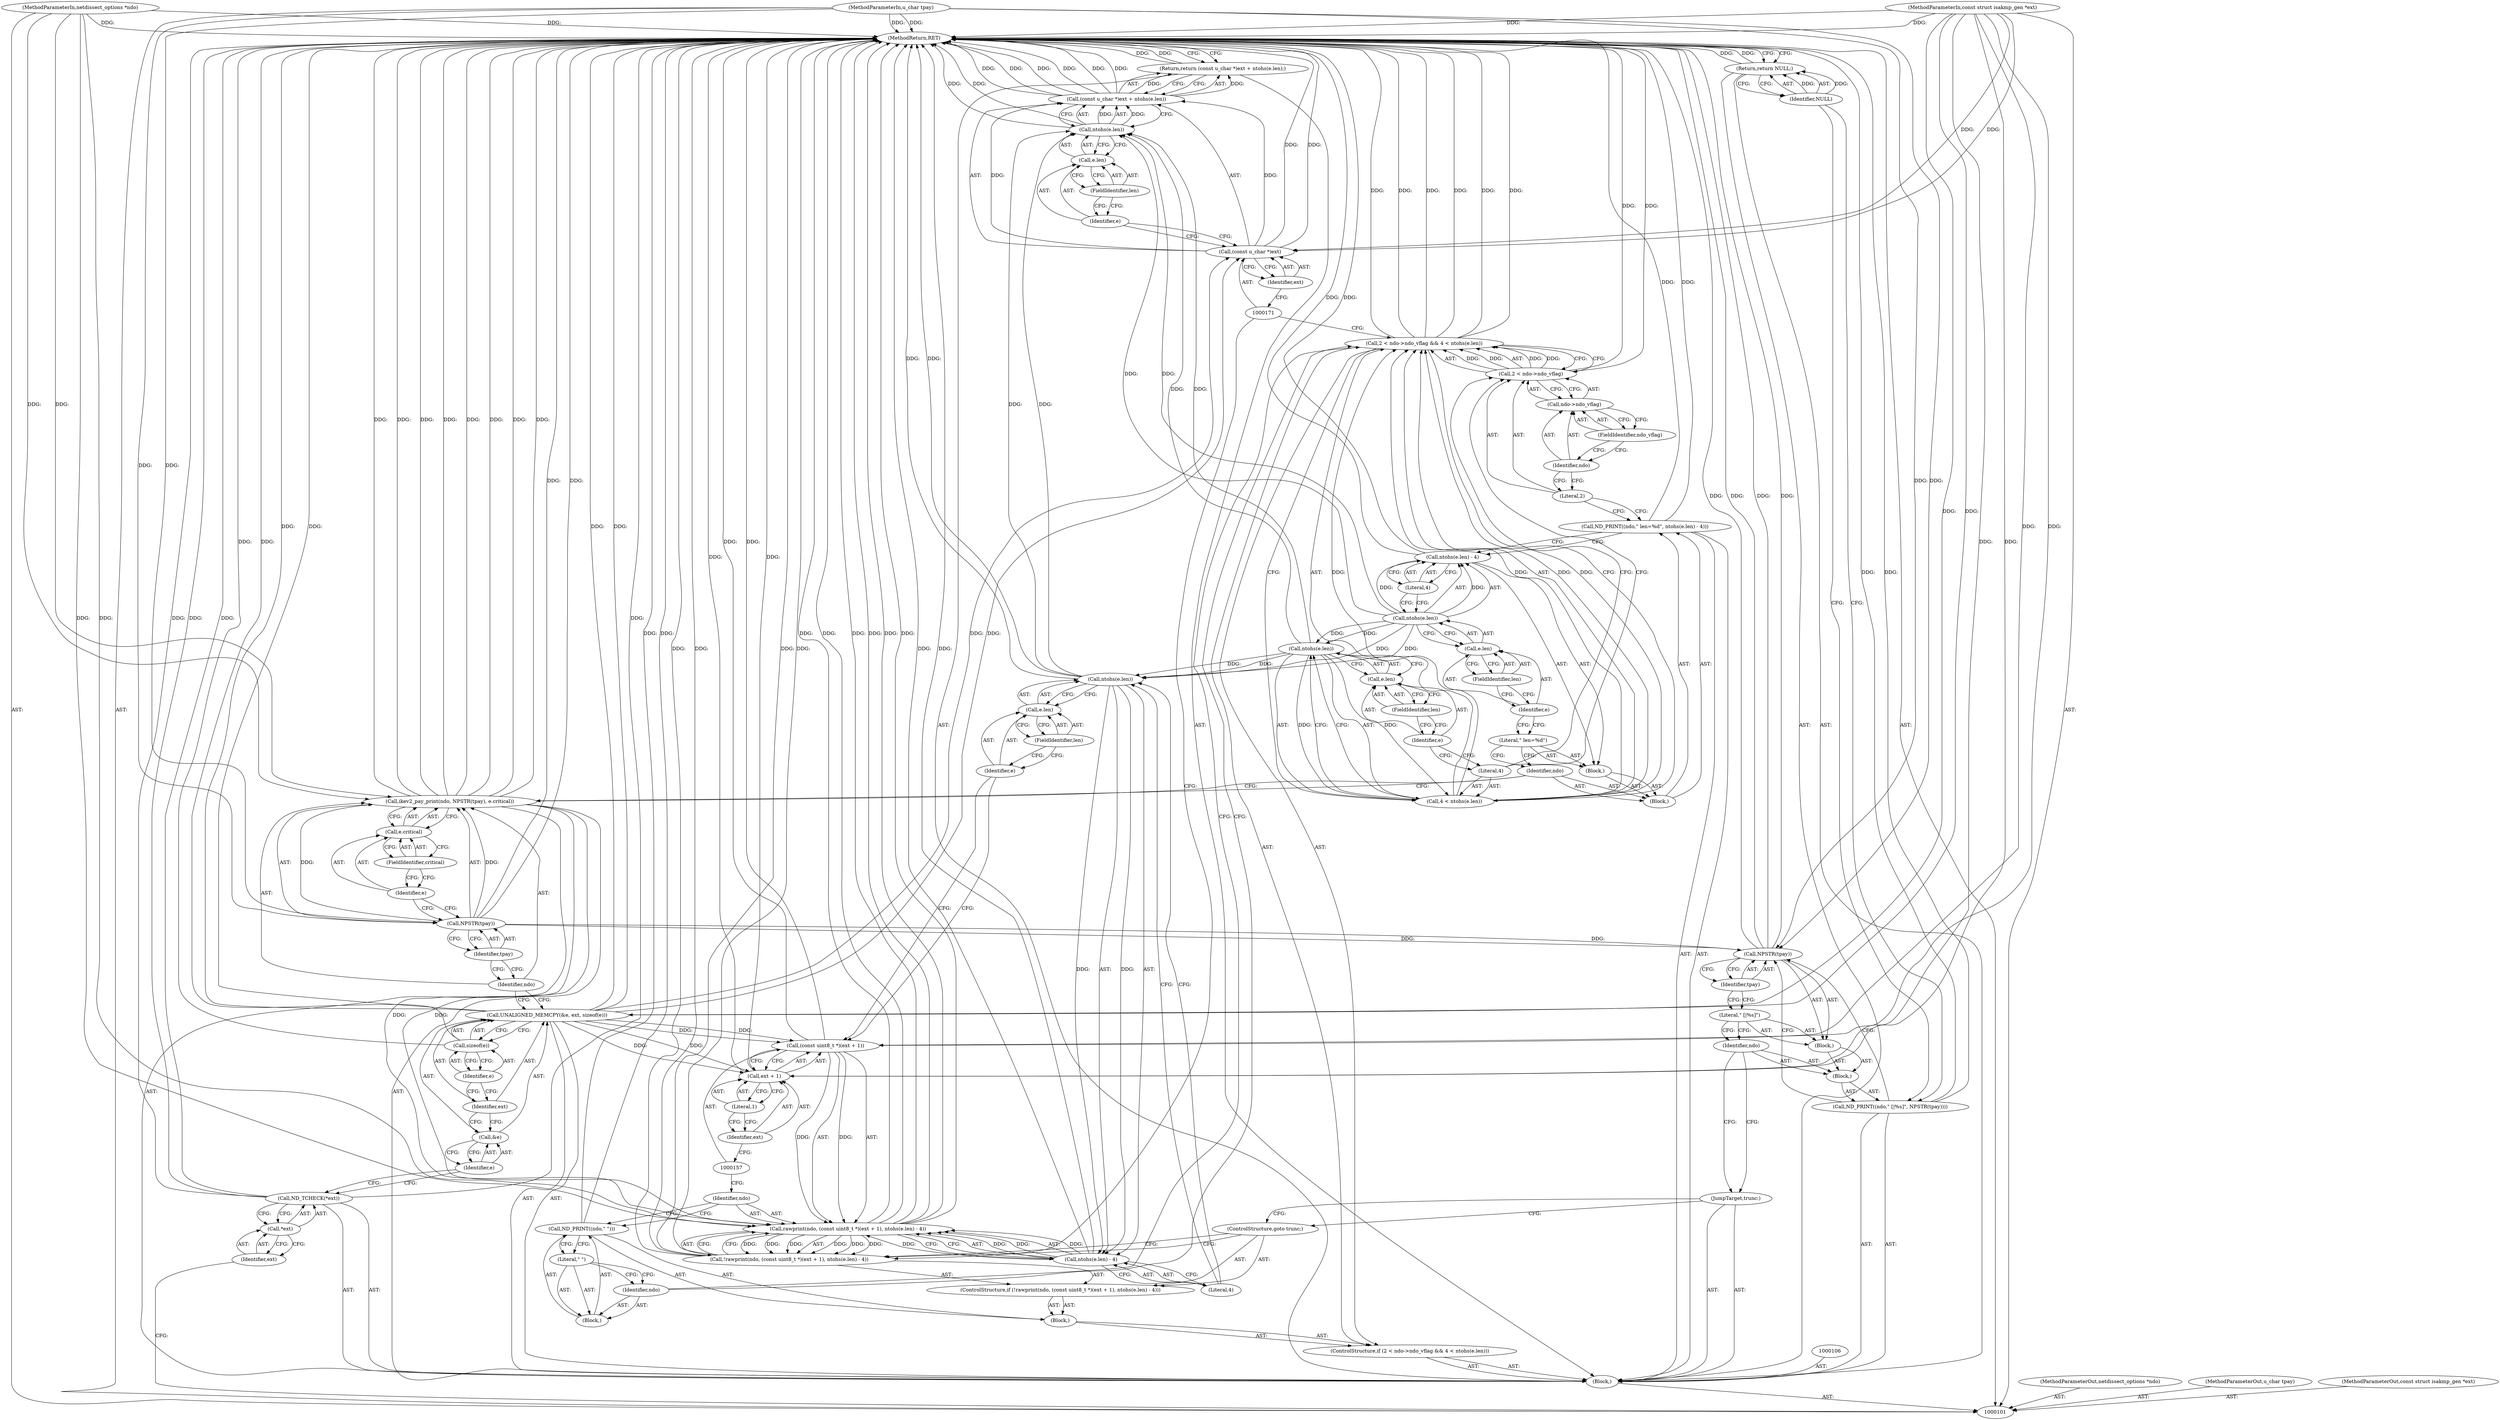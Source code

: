 digraph "0_tcpdump_8dca25d26c7ca2caf6138267f6f17111212c156e_8" {
"1000187" [label="(MethodReturn,RET)"];
"1000102" [label="(MethodParameterIn,netdissect_options *ndo)"];
"1000282" [label="(MethodParameterOut,netdissect_options *ndo)"];
"1000103" [label="(MethodParameterIn,u_char tpay)"];
"1000283" [label="(MethodParameterOut,u_char tpay)"];
"1000124" [label="(Block,)"];
"1000125" [label="(Identifier,ndo)"];
"1000126" [label="(Block,)"];
"1000127" [label="(Literal,\" len=%d\")"];
"1000123" [label="(Call,ND_PRINT((ndo,\" len=%d\", ntohs(e.len) - 4)))"];
"1000128" [label="(Call,ntohs(e.len) - 4)"];
"1000129" [label="(Call,ntohs(e.len))"];
"1000130" [label="(Call,e.len)"];
"1000131" [label="(Identifier,e)"];
"1000132" [label="(FieldIdentifier,len)"];
"1000133" [label="(Literal,4)"];
"1000138" [label="(Call,ndo->ndo_vflag)"];
"1000139" [label="(Identifier,ndo)"];
"1000140" [label="(FieldIdentifier,ndo_vflag)"];
"1000134" [label="(ControlStructure,if (2 < ndo->ndo_vflag && 4 < ntohs(e.len)))"];
"1000141" [label="(Call,4 < ntohs(e.len))"];
"1000142" [label="(Literal,4)"];
"1000143" [label="(Call,ntohs(e.len))"];
"1000144" [label="(Call,e.len)"];
"1000145" [label="(Identifier,e)"];
"1000146" [label="(FieldIdentifier,len)"];
"1000147" [label="(Block,)"];
"1000135" [label="(Call,2 < ndo->ndo_vflag && 4 < ntohs(e.len))"];
"1000136" [label="(Call,2 < ndo->ndo_vflag)"];
"1000137" [label="(Literal,2)"];
"1000149" [label="(Block,)"];
"1000150" [label="(Identifier,ndo)"];
"1000151" [label="(Literal,\" \")"];
"1000148" [label="(Call,ND_PRINT((ndo,\" \")))"];
"1000155" [label="(Identifier,ndo)"];
"1000156" [label="(Call,(const uint8_t *)(ext + 1))"];
"1000152" [label="(ControlStructure,if (!rawprint(ndo, (const uint8_t *)(ext + 1), ntohs(e.len) - 4)))"];
"1000158" [label="(Call,ext + 1)"];
"1000159" [label="(Identifier,ext)"];
"1000160" [label="(Literal,1)"];
"1000161" [label="(Call,ntohs(e.len) - 4)"];
"1000162" [label="(Call,ntohs(e.len))"];
"1000163" [label="(Call,e.len)"];
"1000164" [label="(Identifier,e)"];
"1000165" [label="(FieldIdentifier,len)"];
"1000166" [label="(Literal,4)"];
"1000153" [label="(Call,!rawprint(ndo, (const uint8_t *)(ext + 1), ntohs(e.len) - 4))"];
"1000154" [label="(Call,rawprint(ndo, (const uint8_t *)(ext + 1), ntohs(e.len) - 4))"];
"1000167" [label="(ControlStructure,goto trunc;)"];
"1000168" [label="(Return,return (const u_char *)ext + ntohs(e.len);)"];
"1000172" [label="(Identifier,ext)"];
"1000173" [label="(Call,ntohs(e.len))"];
"1000174" [label="(Call,e.len)"];
"1000175" [label="(Identifier,e)"];
"1000176" [label="(FieldIdentifier,len)"];
"1000169" [label="(Call,(const u_char *)ext + ntohs(e.len))"];
"1000170" [label="(Call,(const u_char *)ext)"];
"1000177" [label="(JumpTarget,trunc:)"];
"1000178" [label="(Call,ND_PRINT((ndo,\" [|%s]\", NPSTR(tpay))))"];
"1000179" [label="(Block,)"];
"1000180" [label="(Identifier,ndo)"];
"1000181" [label="(Block,)"];
"1000182" [label="(Literal,\" [|%s]\")"];
"1000183" [label="(Call,NPSTR(tpay))"];
"1000184" [label="(Identifier,tpay)"];
"1000104" [label="(MethodParameterIn,const struct isakmp_gen *ext)"];
"1000284" [label="(MethodParameterOut,const struct isakmp_gen *ext)"];
"1000185" [label="(Return,return NULL;)"];
"1000186" [label="(Identifier,NULL)"];
"1000105" [label="(Block,)"];
"1000107" [label="(Call,ND_TCHECK(*ext))"];
"1000108" [label="(Call,*ext)"];
"1000109" [label="(Identifier,ext)"];
"1000110" [label="(Call,UNALIGNED_MEMCPY(&e, ext, sizeof(e)))"];
"1000111" [label="(Call,&e)"];
"1000112" [label="(Identifier,e)"];
"1000113" [label="(Identifier,ext)"];
"1000114" [label="(Call,sizeof(e))"];
"1000115" [label="(Identifier,e)"];
"1000116" [label="(Call,ikev2_pay_print(ndo, NPSTR(tpay), e.critical))"];
"1000117" [label="(Identifier,ndo)"];
"1000118" [label="(Call,NPSTR(tpay))"];
"1000119" [label="(Identifier,tpay)"];
"1000120" [label="(Call,e.critical)"];
"1000121" [label="(Identifier,e)"];
"1000122" [label="(FieldIdentifier,critical)"];
"1000187" -> "1000101"  [label="AST: "];
"1000187" -> "1000168"  [label="CFG: "];
"1000187" -> "1000185"  [label="CFG: "];
"1000170" -> "1000187"  [label="DDG: "];
"1000107" -> "1000187"  [label="DDG: "];
"1000107" -> "1000187"  [label="DDG: "];
"1000169" -> "1000187"  [label="DDG: "];
"1000169" -> "1000187"  [label="DDG: "];
"1000169" -> "1000187"  [label="DDG: "];
"1000104" -> "1000187"  [label="DDG: "];
"1000183" -> "1000187"  [label="DDG: "];
"1000183" -> "1000187"  [label="DDG: "];
"1000114" -> "1000187"  [label="DDG: "];
"1000148" -> "1000187"  [label="DDG: "];
"1000153" -> "1000187"  [label="DDG: "];
"1000153" -> "1000187"  [label="DDG: "];
"1000116" -> "1000187"  [label="DDG: "];
"1000116" -> "1000187"  [label="DDG: "];
"1000116" -> "1000187"  [label="DDG: "];
"1000116" -> "1000187"  [label="DDG: "];
"1000102" -> "1000187"  [label="DDG: "];
"1000135" -> "1000187"  [label="DDG: "];
"1000135" -> "1000187"  [label="DDG: "];
"1000135" -> "1000187"  [label="DDG: "];
"1000118" -> "1000187"  [label="DDG: "];
"1000173" -> "1000187"  [label="DDG: "];
"1000178" -> "1000187"  [label="DDG: "];
"1000158" -> "1000187"  [label="DDG: "];
"1000123" -> "1000187"  [label="DDG: "];
"1000154" -> "1000187"  [label="DDG: "];
"1000154" -> "1000187"  [label="DDG: "];
"1000154" -> "1000187"  [label="DDG: "];
"1000156" -> "1000187"  [label="DDG: "];
"1000103" -> "1000187"  [label="DDG: "];
"1000110" -> "1000187"  [label="DDG: "];
"1000110" -> "1000187"  [label="DDG: "];
"1000136" -> "1000187"  [label="DDG: "];
"1000128" -> "1000187"  [label="DDG: "];
"1000162" -> "1000187"  [label="DDG: "];
"1000161" -> "1000187"  [label="DDG: "];
"1000168" -> "1000187"  [label="DDG: "];
"1000185" -> "1000187"  [label="DDG: "];
"1000102" -> "1000101"  [label="AST: "];
"1000102" -> "1000187"  [label="DDG: "];
"1000102" -> "1000116"  [label="DDG: "];
"1000102" -> "1000154"  [label="DDG: "];
"1000282" -> "1000101"  [label="AST: "];
"1000103" -> "1000101"  [label="AST: "];
"1000103" -> "1000187"  [label="DDG: "];
"1000103" -> "1000118"  [label="DDG: "];
"1000103" -> "1000183"  [label="DDG: "];
"1000283" -> "1000101"  [label="AST: "];
"1000124" -> "1000123"  [label="AST: "];
"1000125" -> "1000124"  [label="AST: "];
"1000126" -> "1000124"  [label="AST: "];
"1000125" -> "1000124"  [label="AST: "];
"1000125" -> "1000116"  [label="CFG: "];
"1000127" -> "1000125"  [label="CFG: "];
"1000126" -> "1000124"  [label="AST: "];
"1000127" -> "1000126"  [label="AST: "];
"1000128" -> "1000126"  [label="AST: "];
"1000127" -> "1000126"  [label="AST: "];
"1000127" -> "1000125"  [label="CFG: "];
"1000131" -> "1000127"  [label="CFG: "];
"1000123" -> "1000105"  [label="AST: "];
"1000123" -> "1000128"  [label="CFG: "];
"1000124" -> "1000123"  [label="AST: "];
"1000137" -> "1000123"  [label="CFG: "];
"1000123" -> "1000187"  [label="DDG: "];
"1000128" -> "1000126"  [label="AST: "];
"1000128" -> "1000133"  [label="CFG: "];
"1000129" -> "1000128"  [label="AST: "];
"1000133" -> "1000128"  [label="AST: "];
"1000123" -> "1000128"  [label="CFG: "];
"1000128" -> "1000187"  [label="DDG: "];
"1000129" -> "1000128"  [label="DDG: "];
"1000129" -> "1000128"  [label="AST: "];
"1000129" -> "1000130"  [label="CFG: "];
"1000130" -> "1000129"  [label="AST: "];
"1000133" -> "1000129"  [label="CFG: "];
"1000129" -> "1000128"  [label="DDG: "];
"1000129" -> "1000143"  [label="DDG: "];
"1000129" -> "1000162"  [label="DDG: "];
"1000129" -> "1000173"  [label="DDG: "];
"1000130" -> "1000129"  [label="AST: "];
"1000130" -> "1000132"  [label="CFG: "];
"1000131" -> "1000130"  [label="AST: "];
"1000132" -> "1000130"  [label="AST: "];
"1000129" -> "1000130"  [label="CFG: "];
"1000131" -> "1000130"  [label="AST: "];
"1000131" -> "1000127"  [label="CFG: "];
"1000132" -> "1000131"  [label="CFG: "];
"1000132" -> "1000130"  [label="AST: "];
"1000132" -> "1000131"  [label="CFG: "];
"1000130" -> "1000132"  [label="CFG: "];
"1000133" -> "1000128"  [label="AST: "];
"1000133" -> "1000129"  [label="CFG: "];
"1000128" -> "1000133"  [label="CFG: "];
"1000138" -> "1000136"  [label="AST: "];
"1000138" -> "1000140"  [label="CFG: "];
"1000139" -> "1000138"  [label="AST: "];
"1000140" -> "1000138"  [label="AST: "];
"1000136" -> "1000138"  [label="CFG: "];
"1000139" -> "1000138"  [label="AST: "];
"1000139" -> "1000137"  [label="CFG: "];
"1000140" -> "1000139"  [label="CFG: "];
"1000140" -> "1000138"  [label="AST: "];
"1000140" -> "1000139"  [label="CFG: "];
"1000138" -> "1000140"  [label="CFG: "];
"1000134" -> "1000105"  [label="AST: "];
"1000135" -> "1000134"  [label="AST: "];
"1000147" -> "1000134"  [label="AST: "];
"1000141" -> "1000135"  [label="AST: "];
"1000141" -> "1000143"  [label="CFG: "];
"1000142" -> "1000141"  [label="AST: "];
"1000143" -> "1000141"  [label="AST: "];
"1000135" -> "1000141"  [label="CFG: "];
"1000141" -> "1000135"  [label="DDG: "];
"1000141" -> "1000135"  [label="DDG: "];
"1000143" -> "1000141"  [label="DDG: "];
"1000142" -> "1000141"  [label="AST: "];
"1000142" -> "1000136"  [label="CFG: "];
"1000145" -> "1000142"  [label="CFG: "];
"1000143" -> "1000141"  [label="AST: "];
"1000143" -> "1000144"  [label="CFG: "];
"1000144" -> "1000143"  [label="AST: "];
"1000141" -> "1000143"  [label="CFG: "];
"1000143" -> "1000141"  [label="DDG: "];
"1000129" -> "1000143"  [label="DDG: "];
"1000143" -> "1000162"  [label="DDG: "];
"1000143" -> "1000173"  [label="DDG: "];
"1000144" -> "1000143"  [label="AST: "];
"1000144" -> "1000146"  [label="CFG: "];
"1000145" -> "1000144"  [label="AST: "];
"1000146" -> "1000144"  [label="AST: "];
"1000143" -> "1000144"  [label="CFG: "];
"1000145" -> "1000144"  [label="AST: "];
"1000145" -> "1000142"  [label="CFG: "];
"1000146" -> "1000145"  [label="CFG: "];
"1000146" -> "1000144"  [label="AST: "];
"1000146" -> "1000145"  [label="CFG: "];
"1000144" -> "1000146"  [label="CFG: "];
"1000147" -> "1000134"  [label="AST: "];
"1000148" -> "1000147"  [label="AST: "];
"1000152" -> "1000147"  [label="AST: "];
"1000135" -> "1000134"  [label="AST: "];
"1000135" -> "1000136"  [label="CFG: "];
"1000135" -> "1000141"  [label="CFG: "];
"1000136" -> "1000135"  [label="AST: "];
"1000141" -> "1000135"  [label="AST: "];
"1000150" -> "1000135"  [label="CFG: "];
"1000171" -> "1000135"  [label="CFG: "];
"1000135" -> "1000187"  [label="DDG: "];
"1000135" -> "1000187"  [label="DDG: "];
"1000135" -> "1000187"  [label="DDG: "];
"1000136" -> "1000135"  [label="DDG: "];
"1000136" -> "1000135"  [label="DDG: "];
"1000141" -> "1000135"  [label="DDG: "];
"1000141" -> "1000135"  [label="DDG: "];
"1000136" -> "1000135"  [label="AST: "];
"1000136" -> "1000138"  [label="CFG: "];
"1000137" -> "1000136"  [label="AST: "];
"1000138" -> "1000136"  [label="AST: "];
"1000142" -> "1000136"  [label="CFG: "];
"1000135" -> "1000136"  [label="CFG: "];
"1000136" -> "1000187"  [label="DDG: "];
"1000136" -> "1000135"  [label="DDG: "];
"1000136" -> "1000135"  [label="DDG: "];
"1000137" -> "1000136"  [label="AST: "];
"1000137" -> "1000123"  [label="CFG: "];
"1000139" -> "1000137"  [label="CFG: "];
"1000149" -> "1000148"  [label="AST: "];
"1000150" -> "1000149"  [label="AST: "];
"1000151" -> "1000149"  [label="AST: "];
"1000150" -> "1000149"  [label="AST: "];
"1000150" -> "1000135"  [label="CFG: "];
"1000151" -> "1000150"  [label="CFG: "];
"1000151" -> "1000149"  [label="AST: "];
"1000151" -> "1000150"  [label="CFG: "];
"1000148" -> "1000151"  [label="CFG: "];
"1000148" -> "1000147"  [label="AST: "];
"1000148" -> "1000151"  [label="CFG: "];
"1000149" -> "1000148"  [label="AST: "];
"1000155" -> "1000148"  [label="CFG: "];
"1000148" -> "1000187"  [label="DDG: "];
"1000155" -> "1000154"  [label="AST: "];
"1000155" -> "1000148"  [label="CFG: "];
"1000157" -> "1000155"  [label="CFG: "];
"1000156" -> "1000154"  [label="AST: "];
"1000156" -> "1000158"  [label="CFG: "];
"1000157" -> "1000156"  [label="AST: "];
"1000158" -> "1000156"  [label="AST: "];
"1000164" -> "1000156"  [label="CFG: "];
"1000156" -> "1000187"  [label="DDG: "];
"1000156" -> "1000154"  [label="DDG: "];
"1000110" -> "1000156"  [label="DDG: "];
"1000104" -> "1000156"  [label="DDG: "];
"1000152" -> "1000147"  [label="AST: "];
"1000153" -> "1000152"  [label="AST: "];
"1000167" -> "1000152"  [label="AST: "];
"1000158" -> "1000156"  [label="AST: "];
"1000158" -> "1000160"  [label="CFG: "];
"1000159" -> "1000158"  [label="AST: "];
"1000160" -> "1000158"  [label="AST: "];
"1000156" -> "1000158"  [label="CFG: "];
"1000158" -> "1000187"  [label="DDG: "];
"1000110" -> "1000158"  [label="DDG: "];
"1000104" -> "1000158"  [label="DDG: "];
"1000159" -> "1000158"  [label="AST: "];
"1000159" -> "1000157"  [label="CFG: "];
"1000160" -> "1000159"  [label="CFG: "];
"1000160" -> "1000158"  [label="AST: "];
"1000160" -> "1000159"  [label="CFG: "];
"1000158" -> "1000160"  [label="CFG: "];
"1000161" -> "1000154"  [label="AST: "];
"1000161" -> "1000166"  [label="CFG: "];
"1000162" -> "1000161"  [label="AST: "];
"1000166" -> "1000161"  [label="AST: "];
"1000154" -> "1000161"  [label="CFG: "];
"1000161" -> "1000187"  [label="DDG: "];
"1000161" -> "1000154"  [label="DDG: "];
"1000161" -> "1000154"  [label="DDG: "];
"1000162" -> "1000161"  [label="DDG: "];
"1000162" -> "1000161"  [label="AST: "];
"1000162" -> "1000163"  [label="CFG: "];
"1000163" -> "1000162"  [label="AST: "];
"1000166" -> "1000162"  [label="CFG: "];
"1000162" -> "1000187"  [label="DDG: "];
"1000162" -> "1000161"  [label="DDG: "];
"1000129" -> "1000162"  [label="DDG: "];
"1000143" -> "1000162"  [label="DDG: "];
"1000162" -> "1000173"  [label="DDG: "];
"1000163" -> "1000162"  [label="AST: "];
"1000163" -> "1000165"  [label="CFG: "];
"1000164" -> "1000163"  [label="AST: "];
"1000165" -> "1000163"  [label="AST: "];
"1000162" -> "1000163"  [label="CFG: "];
"1000164" -> "1000163"  [label="AST: "];
"1000164" -> "1000156"  [label="CFG: "];
"1000165" -> "1000164"  [label="CFG: "];
"1000165" -> "1000163"  [label="AST: "];
"1000165" -> "1000164"  [label="CFG: "];
"1000163" -> "1000165"  [label="CFG: "];
"1000166" -> "1000161"  [label="AST: "];
"1000166" -> "1000162"  [label="CFG: "];
"1000161" -> "1000166"  [label="CFG: "];
"1000153" -> "1000152"  [label="AST: "];
"1000153" -> "1000154"  [label="CFG: "];
"1000154" -> "1000153"  [label="AST: "];
"1000167" -> "1000153"  [label="CFG: "];
"1000171" -> "1000153"  [label="CFG: "];
"1000153" -> "1000187"  [label="DDG: "];
"1000153" -> "1000187"  [label="DDG: "];
"1000154" -> "1000153"  [label="DDG: "];
"1000154" -> "1000153"  [label="DDG: "];
"1000154" -> "1000153"  [label="DDG: "];
"1000154" -> "1000153"  [label="AST: "];
"1000154" -> "1000161"  [label="CFG: "];
"1000155" -> "1000154"  [label="AST: "];
"1000156" -> "1000154"  [label="AST: "];
"1000161" -> "1000154"  [label="AST: "];
"1000153" -> "1000154"  [label="CFG: "];
"1000154" -> "1000187"  [label="DDG: "];
"1000154" -> "1000187"  [label="DDG: "];
"1000154" -> "1000187"  [label="DDG: "];
"1000154" -> "1000153"  [label="DDG: "];
"1000154" -> "1000153"  [label="DDG: "];
"1000154" -> "1000153"  [label="DDG: "];
"1000116" -> "1000154"  [label="DDG: "];
"1000102" -> "1000154"  [label="DDG: "];
"1000156" -> "1000154"  [label="DDG: "];
"1000161" -> "1000154"  [label="DDG: "];
"1000161" -> "1000154"  [label="DDG: "];
"1000167" -> "1000152"  [label="AST: "];
"1000167" -> "1000153"  [label="CFG: "];
"1000177" -> "1000167"  [label="CFG: "];
"1000168" -> "1000105"  [label="AST: "];
"1000168" -> "1000169"  [label="CFG: "];
"1000169" -> "1000168"  [label="AST: "];
"1000187" -> "1000168"  [label="CFG: "];
"1000168" -> "1000187"  [label="DDG: "];
"1000169" -> "1000168"  [label="DDG: "];
"1000172" -> "1000170"  [label="AST: "];
"1000172" -> "1000171"  [label="CFG: "];
"1000170" -> "1000172"  [label="CFG: "];
"1000173" -> "1000169"  [label="AST: "];
"1000173" -> "1000174"  [label="CFG: "];
"1000174" -> "1000173"  [label="AST: "];
"1000169" -> "1000173"  [label="CFG: "];
"1000173" -> "1000187"  [label="DDG: "];
"1000173" -> "1000169"  [label="DDG: "];
"1000129" -> "1000173"  [label="DDG: "];
"1000143" -> "1000173"  [label="DDG: "];
"1000162" -> "1000173"  [label="DDG: "];
"1000174" -> "1000173"  [label="AST: "];
"1000174" -> "1000176"  [label="CFG: "];
"1000175" -> "1000174"  [label="AST: "];
"1000176" -> "1000174"  [label="AST: "];
"1000173" -> "1000174"  [label="CFG: "];
"1000175" -> "1000174"  [label="AST: "];
"1000175" -> "1000170"  [label="CFG: "];
"1000176" -> "1000175"  [label="CFG: "];
"1000176" -> "1000174"  [label="AST: "];
"1000176" -> "1000175"  [label="CFG: "];
"1000174" -> "1000176"  [label="CFG: "];
"1000169" -> "1000168"  [label="AST: "];
"1000169" -> "1000173"  [label="CFG: "];
"1000170" -> "1000169"  [label="AST: "];
"1000173" -> "1000169"  [label="AST: "];
"1000168" -> "1000169"  [label="CFG: "];
"1000169" -> "1000187"  [label="DDG: "];
"1000169" -> "1000187"  [label="DDG: "];
"1000169" -> "1000187"  [label="DDG: "];
"1000169" -> "1000168"  [label="DDG: "];
"1000170" -> "1000169"  [label="DDG: "];
"1000173" -> "1000169"  [label="DDG: "];
"1000170" -> "1000169"  [label="AST: "];
"1000170" -> "1000172"  [label="CFG: "];
"1000171" -> "1000170"  [label="AST: "];
"1000172" -> "1000170"  [label="AST: "];
"1000175" -> "1000170"  [label="CFG: "];
"1000170" -> "1000187"  [label="DDG: "];
"1000170" -> "1000169"  [label="DDG: "];
"1000110" -> "1000170"  [label="DDG: "];
"1000104" -> "1000170"  [label="DDG: "];
"1000177" -> "1000105"  [label="AST: "];
"1000177" -> "1000167"  [label="CFG: "];
"1000180" -> "1000177"  [label="CFG: "];
"1000178" -> "1000105"  [label="AST: "];
"1000178" -> "1000183"  [label="CFG: "];
"1000179" -> "1000178"  [label="AST: "];
"1000186" -> "1000178"  [label="CFG: "];
"1000178" -> "1000187"  [label="DDG: "];
"1000179" -> "1000178"  [label="AST: "];
"1000180" -> "1000179"  [label="AST: "];
"1000181" -> "1000179"  [label="AST: "];
"1000180" -> "1000179"  [label="AST: "];
"1000180" -> "1000177"  [label="CFG: "];
"1000182" -> "1000180"  [label="CFG: "];
"1000181" -> "1000179"  [label="AST: "];
"1000182" -> "1000181"  [label="AST: "];
"1000183" -> "1000181"  [label="AST: "];
"1000182" -> "1000181"  [label="AST: "];
"1000182" -> "1000180"  [label="CFG: "];
"1000184" -> "1000182"  [label="CFG: "];
"1000183" -> "1000181"  [label="AST: "];
"1000183" -> "1000184"  [label="CFG: "];
"1000184" -> "1000183"  [label="AST: "];
"1000178" -> "1000183"  [label="CFG: "];
"1000183" -> "1000187"  [label="DDG: "];
"1000183" -> "1000187"  [label="DDG: "];
"1000118" -> "1000183"  [label="DDG: "];
"1000103" -> "1000183"  [label="DDG: "];
"1000184" -> "1000183"  [label="AST: "];
"1000184" -> "1000182"  [label="CFG: "];
"1000183" -> "1000184"  [label="CFG: "];
"1000104" -> "1000101"  [label="AST: "];
"1000104" -> "1000187"  [label="DDG: "];
"1000104" -> "1000110"  [label="DDG: "];
"1000104" -> "1000156"  [label="DDG: "];
"1000104" -> "1000158"  [label="DDG: "];
"1000104" -> "1000170"  [label="DDG: "];
"1000284" -> "1000101"  [label="AST: "];
"1000185" -> "1000105"  [label="AST: "];
"1000185" -> "1000186"  [label="CFG: "];
"1000186" -> "1000185"  [label="AST: "];
"1000187" -> "1000185"  [label="CFG: "];
"1000185" -> "1000187"  [label="DDG: "];
"1000186" -> "1000185"  [label="DDG: "];
"1000186" -> "1000185"  [label="AST: "];
"1000186" -> "1000178"  [label="CFG: "];
"1000185" -> "1000186"  [label="CFG: "];
"1000186" -> "1000185"  [label="DDG: "];
"1000105" -> "1000101"  [label="AST: "];
"1000106" -> "1000105"  [label="AST: "];
"1000107" -> "1000105"  [label="AST: "];
"1000110" -> "1000105"  [label="AST: "];
"1000116" -> "1000105"  [label="AST: "];
"1000123" -> "1000105"  [label="AST: "];
"1000134" -> "1000105"  [label="AST: "];
"1000168" -> "1000105"  [label="AST: "];
"1000177" -> "1000105"  [label="AST: "];
"1000178" -> "1000105"  [label="AST: "];
"1000185" -> "1000105"  [label="AST: "];
"1000107" -> "1000105"  [label="AST: "];
"1000107" -> "1000108"  [label="CFG: "];
"1000108" -> "1000107"  [label="AST: "];
"1000112" -> "1000107"  [label="CFG: "];
"1000107" -> "1000187"  [label="DDG: "];
"1000107" -> "1000187"  [label="DDG: "];
"1000108" -> "1000107"  [label="AST: "];
"1000108" -> "1000109"  [label="CFG: "];
"1000109" -> "1000108"  [label="AST: "];
"1000107" -> "1000108"  [label="CFG: "];
"1000109" -> "1000108"  [label="AST: "];
"1000109" -> "1000101"  [label="CFG: "];
"1000108" -> "1000109"  [label="CFG: "];
"1000110" -> "1000105"  [label="AST: "];
"1000110" -> "1000114"  [label="CFG: "];
"1000111" -> "1000110"  [label="AST: "];
"1000113" -> "1000110"  [label="AST: "];
"1000114" -> "1000110"  [label="AST: "];
"1000117" -> "1000110"  [label="CFG: "];
"1000110" -> "1000187"  [label="DDG: "];
"1000110" -> "1000187"  [label="DDG: "];
"1000104" -> "1000110"  [label="DDG: "];
"1000110" -> "1000156"  [label="DDG: "];
"1000110" -> "1000158"  [label="DDG: "];
"1000110" -> "1000170"  [label="DDG: "];
"1000111" -> "1000110"  [label="AST: "];
"1000111" -> "1000112"  [label="CFG: "];
"1000112" -> "1000111"  [label="AST: "];
"1000113" -> "1000111"  [label="CFG: "];
"1000112" -> "1000111"  [label="AST: "];
"1000112" -> "1000107"  [label="CFG: "];
"1000111" -> "1000112"  [label="CFG: "];
"1000113" -> "1000110"  [label="AST: "];
"1000113" -> "1000111"  [label="CFG: "];
"1000115" -> "1000113"  [label="CFG: "];
"1000114" -> "1000110"  [label="AST: "];
"1000114" -> "1000115"  [label="CFG: "];
"1000115" -> "1000114"  [label="AST: "];
"1000110" -> "1000114"  [label="CFG: "];
"1000114" -> "1000187"  [label="DDG: "];
"1000115" -> "1000114"  [label="AST: "];
"1000115" -> "1000113"  [label="CFG: "];
"1000114" -> "1000115"  [label="CFG: "];
"1000116" -> "1000105"  [label="AST: "];
"1000116" -> "1000120"  [label="CFG: "];
"1000117" -> "1000116"  [label="AST: "];
"1000118" -> "1000116"  [label="AST: "];
"1000120" -> "1000116"  [label="AST: "];
"1000125" -> "1000116"  [label="CFG: "];
"1000116" -> "1000187"  [label="DDG: "];
"1000116" -> "1000187"  [label="DDG: "];
"1000116" -> "1000187"  [label="DDG: "];
"1000116" -> "1000187"  [label="DDG: "];
"1000102" -> "1000116"  [label="DDG: "];
"1000118" -> "1000116"  [label="DDG: "];
"1000116" -> "1000154"  [label="DDG: "];
"1000117" -> "1000116"  [label="AST: "];
"1000117" -> "1000110"  [label="CFG: "];
"1000119" -> "1000117"  [label="CFG: "];
"1000118" -> "1000116"  [label="AST: "];
"1000118" -> "1000119"  [label="CFG: "];
"1000119" -> "1000118"  [label="AST: "];
"1000121" -> "1000118"  [label="CFG: "];
"1000118" -> "1000187"  [label="DDG: "];
"1000118" -> "1000116"  [label="DDG: "];
"1000103" -> "1000118"  [label="DDG: "];
"1000118" -> "1000183"  [label="DDG: "];
"1000119" -> "1000118"  [label="AST: "];
"1000119" -> "1000117"  [label="CFG: "];
"1000118" -> "1000119"  [label="CFG: "];
"1000120" -> "1000116"  [label="AST: "];
"1000120" -> "1000122"  [label="CFG: "];
"1000121" -> "1000120"  [label="AST: "];
"1000122" -> "1000120"  [label="AST: "];
"1000116" -> "1000120"  [label="CFG: "];
"1000121" -> "1000120"  [label="AST: "];
"1000121" -> "1000118"  [label="CFG: "];
"1000122" -> "1000121"  [label="CFG: "];
"1000122" -> "1000120"  [label="AST: "];
"1000122" -> "1000121"  [label="CFG: "];
"1000120" -> "1000122"  [label="CFG: "];
}
